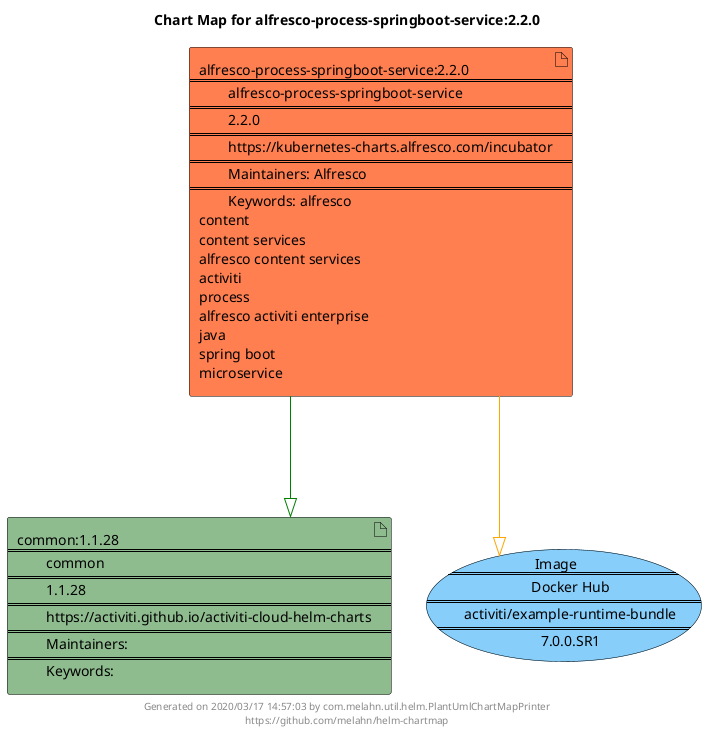 @startuml
skinparam linetype ortho
skinparam backgroundColor white
skinparam usecaseBorderColor black
skinparam usecaseArrowColor LightSlateGray
skinparam artifactBorderColor black
skinparam artifactArrowColor LightSlateGray

title Chart Map for alfresco-process-springboot-service:2.2.0

'There are 2 referenced Helm Charts
artifact "common:1.1.28\n====\n\tcommon\n====\n\t1.1.28\n====\n\thttps://activiti.github.io/activiti-cloud-helm-charts\n====\n\tMaintainers: \n====\n\tKeywords: " as common_1_1_28 #DarkSeaGreen
artifact "alfresco-process-springboot-service:2.2.0\n====\n\talfresco-process-springboot-service\n====\n\t2.2.0\n====\n\thttps://kubernetes-charts.alfresco.com/incubator\n====\n\tMaintainers: Alfresco\n====\n\tKeywords: alfresco\ncontent\ncontent services\nalfresco content services\nactiviti\nprocess\nalfresco activiti enterprise\njava\nspring boot\nmicroservice" as alfresco_process_springboot_service_2_2_0 #Coral

'There is one referenced Docker Image
usecase "Image\n====\n\tDocker Hub\n====\n\tactiviti/example-runtime-bundle\n====\n\t7.0.0.SR1" as activiti_example_runtime_bundle_7_0_0_SR1 #LightSkyBlue

'Chart Dependencies
alfresco_process_springboot_service_2_2_0--[#green]-|>common_1_1_28
alfresco_process_springboot_service_2_2_0--[#orange]-|>activiti_example_runtime_bundle_7_0_0_SR1

center footer Generated on 2020/03/17 14:57:03 by com.melahn.util.helm.PlantUmlChartMapPrinter\nhttps://github.com/melahn/helm-chartmap
@enduml
